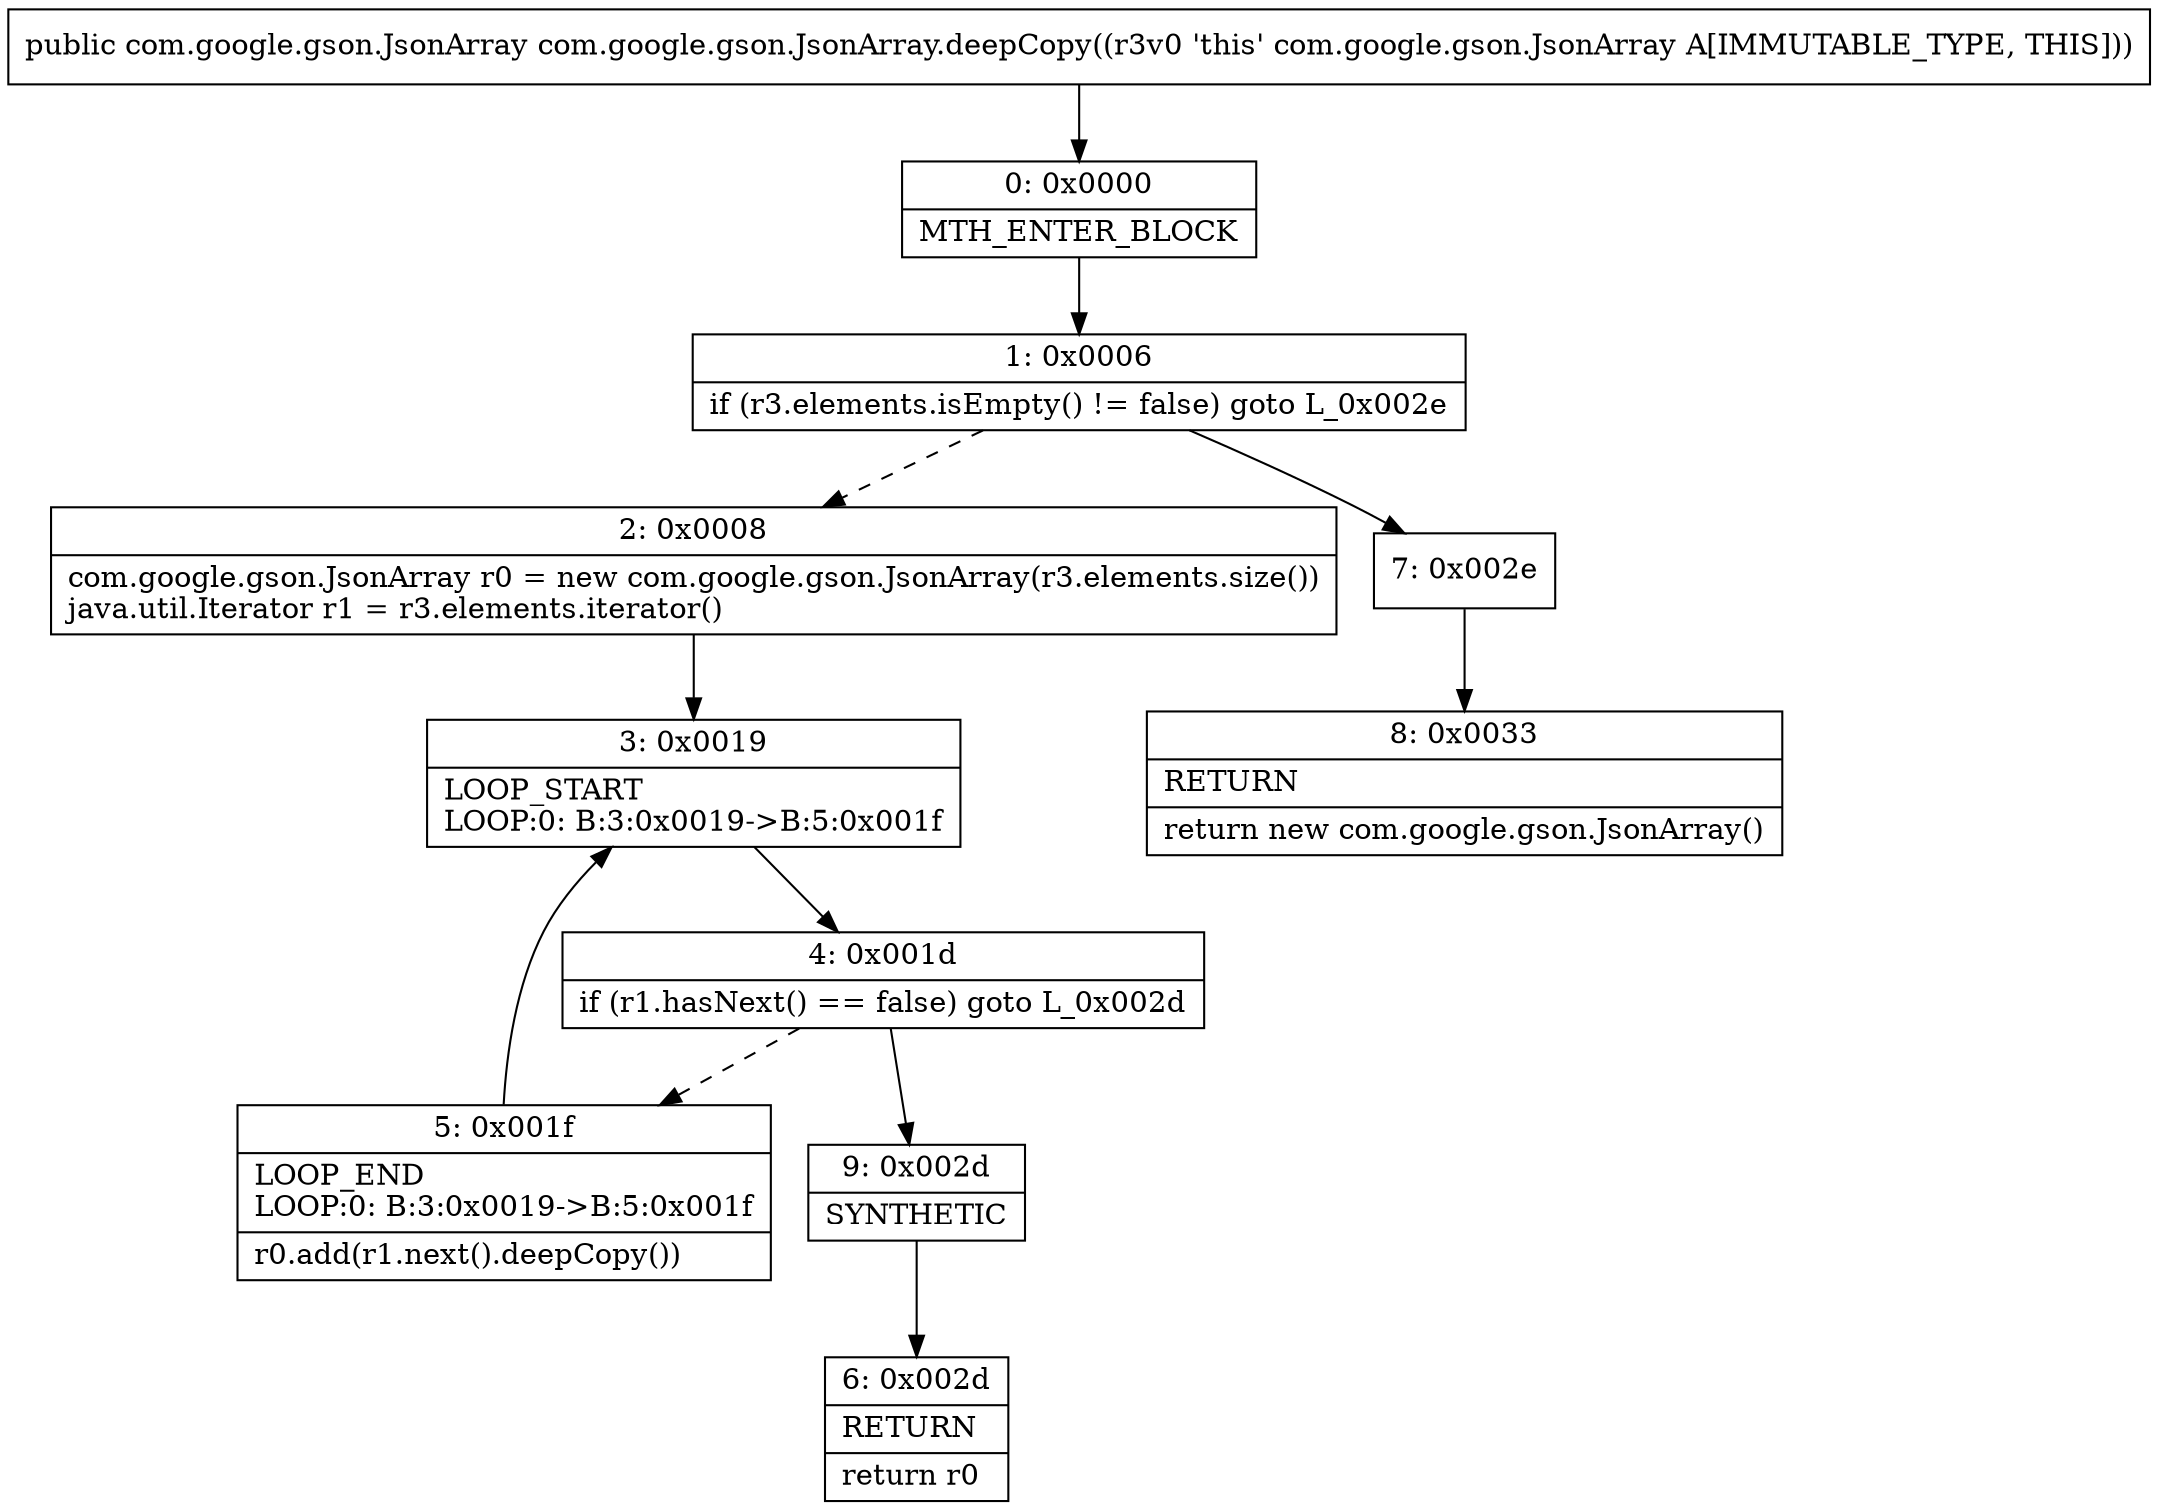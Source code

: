 digraph "CFG forcom.google.gson.JsonArray.deepCopy()Lcom\/google\/gson\/JsonArray;" {
Node_0 [shape=record,label="{0\:\ 0x0000|MTH_ENTER_BLOCK\l}"];
Node_1 [shape=record,label="{1\:\ 0x0006|if (r3.elements.isEmpty() != false) goto L_0x002e\l}"];
Node_2 [shape=record,label="{2\:\ 0x0008|com.google.gson.JsonArray r0 = new com.google.gson.JsonArray(r3.elements.size())\ljava.util.Iterator r1 = r3.elements.iterator()\l}"];
Node_3 [shape=record,label="{3\:\ 0x0019|LOOP_START\lLOOP:0: B:3:0x0019\-\>B:5:0x001f\l}"];
Node_4 [shape=record,label="{4\:\ 0x001d|if (r1.hasNext() == false) goto L_0x002d\l}"];
Node_5 [shape=record,label="{5\:\ 0x001f|LOOP_END\lLOOP:0: B:3:0x0019\-\>B:5:0x001f\l|r0.add(r1.next().deepCopy())\l}"];
Node_6 [shape=record,label="{6\:\ 0x002d|RETURN\l|return r0\l}"];
Node_7 [shape=record,label="{7\:\ 0x002e}"];
Node_8 [shape=record,label="{8\:\ 0x0033|RETURN\l|return new com.google.gson.JsonArray()\l}"];
Node_9 [shape=record,label="{9\:\ 0x002d|SYNTHETIC\l}"];
MethodNode[shape=record,label="{public com.google.gson.JsonArray com.google.gson.JsonArray.deepCopy((r3v0 'this' com.google.gson.JsonArray A[IMMUTABLE_TYPE, THIS])) }"];
MethodNode -> Node_0;
Node_0 -> Node_1;
Node_1 -> Node_2[style=dashed];
Node_1 -> Node_7;
Node_2 -> Node_3;
Node_3 -> Node_4;
Node_4 -> Node_5[style=dashed];
Node_4 -> Node_9;
Node_5 -> Node_3;
Node_7 -> Node_8;
Node_9 -> Node_6;
}

